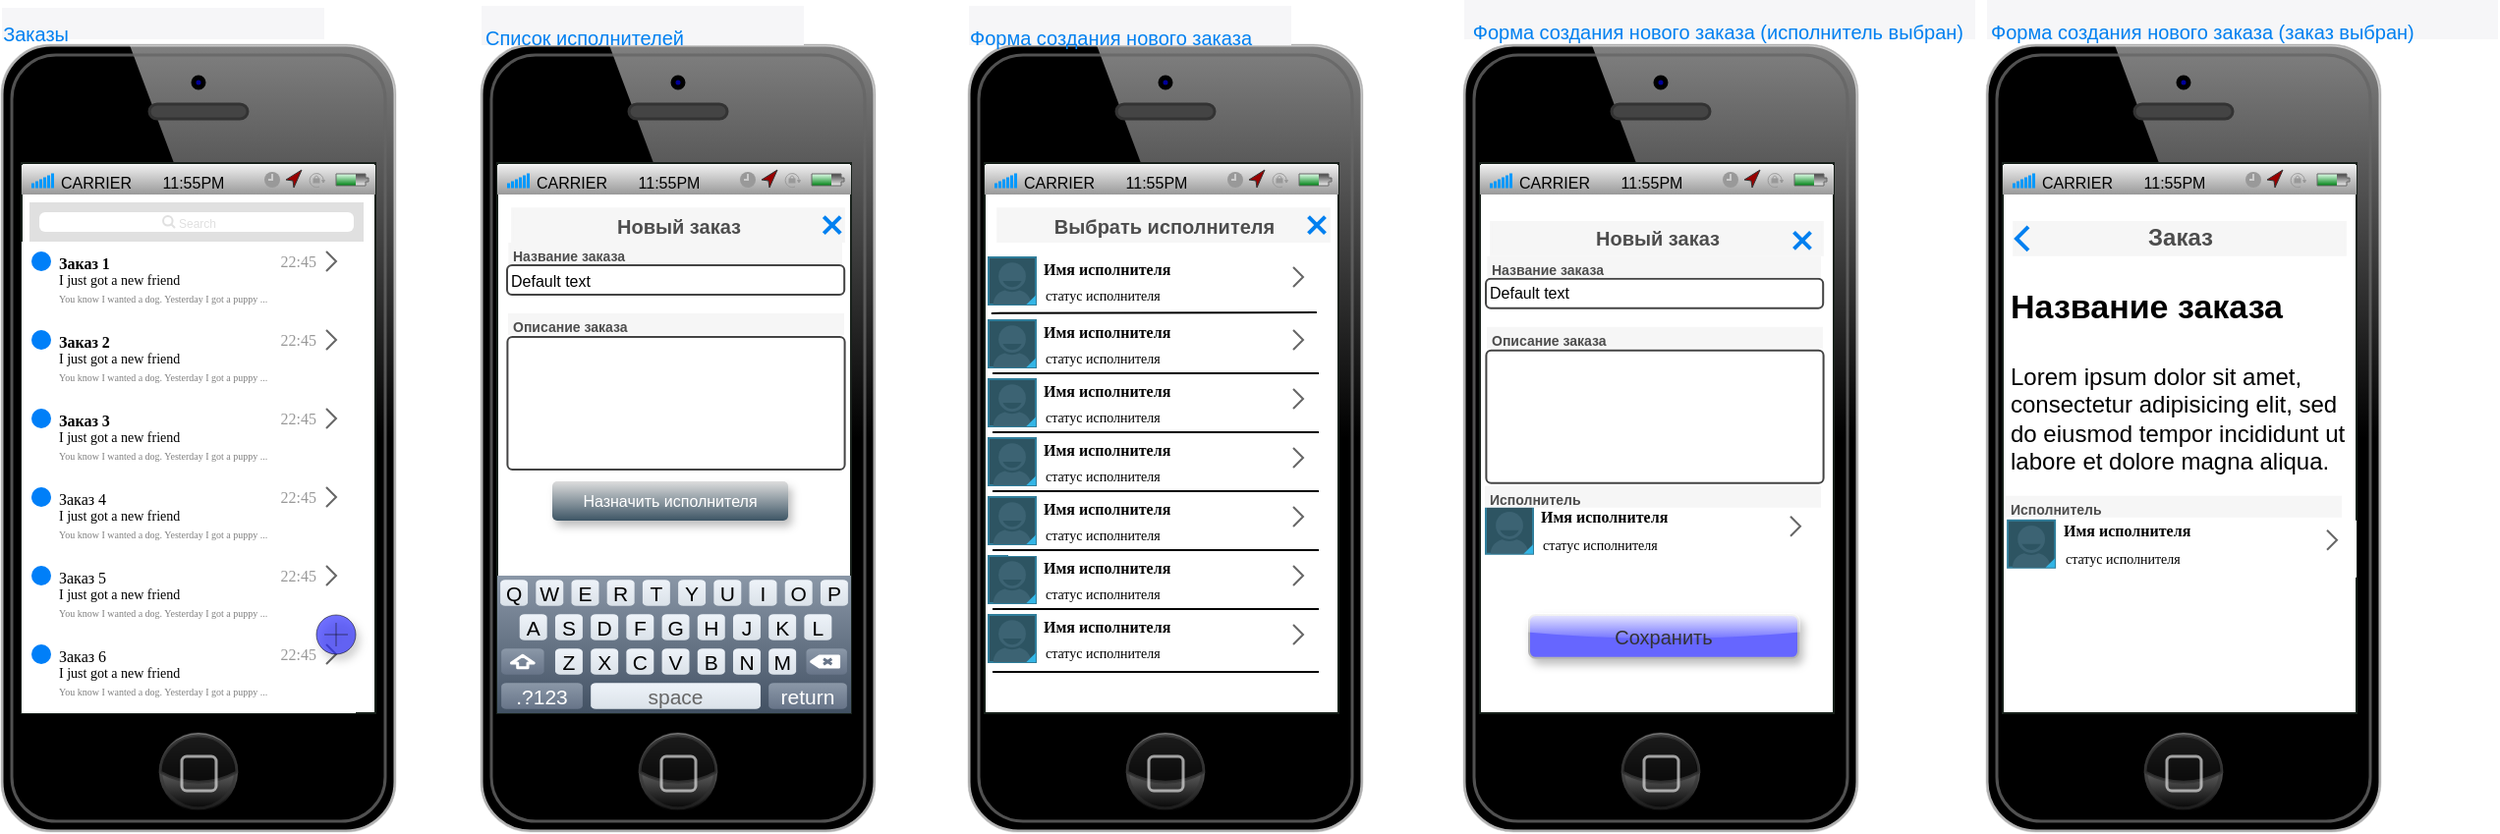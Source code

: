 <mxfile version="26.0.16">
  <diagram name="Страница — 1" id="P8rvPxL0oPwC9ZWwkqs0">
    <mxGraphModel dx="607" dy="429" grid="1" gridSize="10" guides="1" tooltips="1" connect="1" arrows="1" fold="1" page="1" pageScale="1" pageWidth="827" pageHeight="1169" math="0" shadow="0">
      <root>
        <mxCell id="0" />
        <mxCell id="1" parent="0" />
        <mxCell id="TdH_wbW4S61UhDxHVzPf-107" value="" style="group" vertex="1" connectable="0" parent="1">
          <mxGeometry x="294" y="70" width="200" height="420" as="geometry" />
        </mxCell>
        <mxCell id="TdH_wbW4S61UhDxHVzPf-49" value="" style="verticalLabelPosition=bottom;verticalAlign=top;html=1;shadow=0;dashed=0;strokeWidth=1;shape=mxgraph.ios.iPhone;bgStyle=bgGreen;fillColor=#aaaaaa;sketch=0;" vertex="1" parent="TdH_wbW4S61UhDxHVzPf-107">
          <mxGeometry y="20" width="200" height="400" as="geometry" />
        </mxCell>
        <mxCell id="TdH_wbW4S61UhDxHVzPf-50" value="" style="verticalLabelPosition=bottom;verticalAlign=top;html=1;shadow=0;dashed=0;strokeWidth=1;shape=mxgraph.ios.iBgFlat;strokeColor=#18211b;" vertex="1" parent="TdH_wbW4S61UhDxHVzPf-107">
          <mxGeometry x="8" y="80" width="180" height="280" as="geometry" />
        </mxCell>
        <mxCell id="TdH_wbW4S61UhDxHVzPf-82" value="" style="html=1;shadow=0;dashed=0;shape=mxgraph.ios.iAppBar;strokeWidth=1;sketch=0;" vertex="1" parent="TdH_wbW4S61UhDxHVzPf-107">
          <mxGeometry x="8" y="81" width="180" height="15" as="geometry" />
        </mxCell>
        <mxCell id="TdH_wbW4S61UhDxHVzPf-83" value="CARRIER" style="html=1;shadow=0;dashed=0;shape=mxgraph.ios.anchor;align=left;fontSize=8;spacingLeft=18;" vertex="1" parent="TdH_wbW4S61UhDxHVzPf-82">
          <mxGeometry y="2" width="51.429" height="13" as="geometry" />
        </mxCell>
        <mxCell id="TdH_wbW4S61UhDxHVzPf-84" value="11:55PM" style="html=1;shadow=0;dashed=0;shape=mxgraph.ios.rect;fontSize=8;strokeColor=none;fillColor=none;" vertex="1" parent="TdH_wbW4S61UhDxHVzPf-82">
          <mxGeometry x="61.714" y="2" width="51.429" height="13" as="geometry" />
        </mxCell>
        <mxCell id="TdH_wbW4S61UhDxHVzPf-88" value="" style="shape=rect;fillColor=#F6F6F8;strokeColor=none;" vertex="1" parent="TdH_wbW4S61UhDxHVzPf-107">
          <mxGeometry width="164" height="20" as="geometry" />
        </mxCell>
        <mxCell id="TdH_wbW4S61UhDxHVzPf-89" value="Список исполнителей" style="text;fontColor=#0080f0;fontSize=10;verticalAlign=middle;align=left;spacingTop=2;spacingRight=4;whiteSpace=wrap;html=1;" vertex="1" parent="TdH_wbW4S61UhDxHVzPf-88">
          <mxGeometry y="10" width="150" height="10" as="geometry" />
        </mxCell>
        <mxCell id="TdH_wbW4S61UhDxHVzPf-97" value="&lt;b&gt;Новый заказ&lt;/b&gt;" style="whiteSpace=wrap;html=1;shadow=0;dashed=0;fontSize=10;align=center;fillColor=#f6f6f6;strokeColor=#f6f6f6;fontColor=#4D4D4D;" vertex="1" parent="TdH_wbW4S61UhDxHVzPf-107">
          <mxGeometry x="15.6" y="103.12" width="168.8" height="16.88" as="geometry" />
        </mxCell>
        <mxCell id="TdH_wbW4S61UhDxHVzPf-101" value="Назначить исполнителя" style="strokeWidth=1;html=1;shadow=1;dashed=0;shape=mxgraph.ios.iButton;strokeColor=#444444;fontColor=#ffffff;buttonText=;fontSize=8;fillColor=#dddddd;fillColor2=#3D5565;whiteSpace=wrap;align=center;sketch=0;" vertex="1" parent="TdH_wbW4S61UhDxHVzPf-107">
          <mxGeometry x="36" y="242" width="120" height="20" as="geometry" />
        </mxCell>
        <mxCell id="TdH_wbW4S61UhDxHVzPf-102" value="" style="verticalLabelPosition=bottom;verticalAlign=top;html=1;shadow=0;dashed=0;strokeWidth=1;shape=mxgraph.ios.iKeybLett;sketch=0;" vertex="1" parent="TdH_wbW4S61UhDxHVzPf-107">
          <mxGeometry x="8" y="290" width="180" height="70" as="geometry" />
        </mxCell>
        <mxCell id="TdH_wbW4S61UhDxHVzPf-106" value="" style="group;rotation=0;" vertex="1" connectable="0" parent="TdH_wbW4S61UhDxHVzPf-107">
          <mxGeometry x="13" y="121" width="172.8" height="120" as="geometry" />
        </mxCell>
        <mxCell id="TdH_wbW4S61UhDxHVzPf-90" value="Default text" style="strokeWidth=1;html=1;shadow=0;dashed=0;shape=mxgraph.ios.iTextInput;strokeColor=#444444;buttonText=;fontSize=8;whiteSpace=wrap;align=left;" vertex="1" parent="TdH_wbW4S61UhDxHVzPf-106">
          <mxGeometry y="11" width="171.6" height="15" as="geometry" />
        </mxCell>
        <mxCell id="TdH_wbW4S61UhDxHVzPf-98" value="&lt;font style=&quot;font-size: 7px;&quot;&gt;&lt;b&gt;Название заказа&lt;/b&gt;&lt;/font&gt;" style="whiteSpace=wrap;html=1;shadow=0;dashed=0;fontSize=10;align=left;fillColor=#f6f6f6;strokeColor=#f6f6f6;fontColor=#4D4D4D;" vertex="1" parent="TdH_wbW4S61UhDxHVzPf-106">
          <mxGeometry x="1.2" width="168.8" height="10" as="geometry" />
        </mxCell>
        <mxCell id="TdH_wbW4S61UhDxHVzPf-100" value="&lt;font style=&quot;font-size: 7px;&quot;&gt;&lt;b&gt;Описание заказа&lt;/b&gt;&lt;/font&gt;" style="whiteSpace=wrap;html=1;shadow=0;dashed=0;fontSize=10;align=left;fillColor=#f6f6f6;strokeColor=#f6f6f6;fontColor=#4D4D4D;" vertex="1" parent="TdH_wbW4S61UhDxHVzPf-106">
          <mxGeometry x="1" y="36" width="170" height="10" as="geometry" />
        </mxCell>
        <mxCell id="TdH_wbW4S61UhDxHVzPf-218" value="" style="strokeWidth=1;html=1;shadow=0;dashed=0;shape=mxgraph.ios.iTextInput;strokeColor=#444444;buttonText=;fontSize=8;whiteSpace=wrap;align=left;" vertex="1" parent="TdH_wbW4S61UhDxHVzPf-106">
          <mxGeometry x="0.2" y="47.5" width="171.6" height="67.5" as="geometry" />
        </mxCell>
        <mxCell id="TdH_wbW4S61UhDxHVzPf-278" value="" style="html=1;verticalLabelPosition=bottom;labelBackgroundColor=#ffffff;verticalAlign=top;shadow=0;dashed=0;strokeWidth=2;shape=mxgraph.ios7.misc.flagged;strokeColor=#0080f0;rotation=45;" vertex="1" parent="TdH_wbW4S61UhDxHVzPf-107">
          <mxGeometry x="172.4" y="105.56" width="12" height="12" as="geometry" />
        </mxCell>
        <mxCell id="TdH_wbW4S61UhDxHVzPf-108" value="" style="group" vertex="1" connectable="0" parent="1">
          <mxGeometry x="50" y="71" width="200" height="419" as="geometry" />
        </mxCell>
        <mxCell id="TdH_wbW4S61UhDxHVzPf-1" value="" style="verticalLabelPosition=bottom;verticalAlign=top;html=1;shadow=0;dashed=0;strokeWidth=1;shape=mxgraph.ios.iPhone;bgStyle=bgGreen;fillColor=#aaaaaa;sketch=0;" vertex="1" parent="TdH_wbW4S61UhDxHVzPf-108">
          <mxGeometry y="19" width="200" height="400" as="geometry" />
        </mxCell>
        <mxCell id="TdH_wbW4S61UhDxHVzPf-2" value="" style="verticalLabelPosition=bottom;verticalAlign=top;html=1;shadow=0;dashed=0;strokeWidth=1;shape=mxgraph.ios.iBgFlat;strokeColor=#18211b;" vertex="1" parent="TdH_wbW4S61UhDxHVzPf-108">
          <mxGeometry x="10" y="79" width="180" height="280" as="geometry" />
        </mxCell>
        <mxCell id="TdH_wbW4S61UhDxHVzPf-8" value="" style="shape=rect;strokeColor=none;fillColor=default;gradientColor=none;shadow=0;sketch=0;hachureGap=4;pointerEvents=0;fontFamily=Architects Daughter;fontSource=https%3A%2F%2Ffonts.googleapis.com%2Fcss%3Ffamily%3DArchitects%2BDaughter;fontSize=20;" vertex="1" parent="TdH_wbW4S61UhDxHVzPf-108">
          <mxGeometry x="10" y="199" width="170" height="40" as="geometry" />
        </mxCell>
        <mxCell id="TdH_wbW4S61UhDxHVzPf-9" value="&lt;b&gt;Заказ 3&lt;/b&gt;" style="shape=ellipse;strokeColor=none;fillColor=#007FF8;fontSize=8;fontColor=#000000;align=left;spacingTop=1;spacingLeft=2;labelPosition=right;verticalLabelPosition=middle;verticalAlign=middle;sketch=0;hachureGap=4;pointerEvents=0;fontFamily=Verdana;html=1;" vertex="1" parent="TdH_wbW4S61UhDxHVzPf-8">
          <mxGeometry width="10" height="10" relative="1" as="geometry">
            <mxPoint x="5" y="5" as="offset" />
          </mxGeometry>
        </mxCell>
        <mxCell id="TdH_wbW4S61UhDxHVzPf-10" value="22:45" style="shape=mxgraph.ios7.misc.right;strokeColor=#666666;labelPosition=left;verticalLabelPosition=middle;align=right;verticalAlign=middle;fontSize=8;spacingRight=4;fontColor=#999999;sketch=0;hachureGap=4;pointerEvents=0;fontFamily=Verdana;html=1;" vertex="1" parent="TdH_wbW4S61UhDxHVzPf-8">
          <mxGeometry x="1" width="5" height="10" relative="1" as="geometry">
            <mxPoint x="-15" y="5" as="offset" />
          </mxGeometry>
        </mxCell>
        <mxCell id="TdH_wbW4S61UhDxHVzPf-11" value="I just got a new friend" style="shape=text;strokeColor=none;align=left;verticalAlign=middle;fontSize=7;spacingLeft=17;fontColor=#000000;spacingTop=0;sketch=0;hachureGap=4;pointerEvents=0;fontFamily=Verdana;whiteSpace=wrap;html=1;fillColor=none;" vertex="1" parent="TdH_wbW4S61UhDxHVzPf-8">
          <mxGeometry width="164" height="10" relative="1" as="geometry">
            <mxPoint y="15" as="offset" />
          </mxGeometry>
        </mxCell>
        <mxCell id="TdH_wbW4S61UhDxHVzPf-12" value="You know I wanted a dog. Yesterday I got a puppy ..." style="shape=text;strokeColor=none;align=left;verticalAlign=middle;fontSize=5;spacingLeft=17;fontColor=#808080;spacingTop=0;sketch=0;hachureGap=4;pointerEvents=0;fontFamily=Verdana;html=1;whiteSpace=wrap;spacingBottom=2;fillColor=none;" vertex="1" parent="TdH_wbW4S61UhDxHVzPf-8">
          <mxGeometry width="164" height="10" relative="1" as="geometry">
            <mxPoint y="25" as="offset" />
          </mxGeometry>
        </mxCell>
        <mxCell id="TdH_wbW4S61UhDxHVzPf-13" value="" style="shape=rect;strokeColor=none;fillColor=default;gradientColor=none;shadow=0;sketch=0;hachureGap=4;pointerEvents=0;fontFamily=Architects Daughter;fontSource=https%3A%2F%2Ffonts.googleapis.com%2Fcss%3Ffamily%3DArchitects%2BDaughter;fontSize=20;" vertex="1" parent="TdH_wbW4S61UhDxHVzPf-108">
          <mxGeometry x="10" y="239" width="170" height="40" as="geometry" />
        </mxCell>
        <mxCell id="TdH_wbW4S61UhDxHVzPf-14" value="Заказ 4" style="shape=ellipse;strokeColor=none;fillColor=#007FF8;fontSize=8;fontColor=#000000;align=left;spacingTop=1;spacingLeft=2;labelPosition=right;verticalLabelPosition=middle;verticalAlign=middle;sketch=0;hachureGap=4;pointerEvents=0;fontFamily=Verdana;html=1;" vertex="1" parent="TdH_wbW4S61UhDxHVzPf-13">
          <mxGeometry width="10" height="10" relative="1" as="geometry">
            <mxPoint x="5" y="5" as="offset" />
          </mxGeometry>
        </mxCell>
        <mxCell id="TdH_wbW4S61UhDxHVzPf-15" value="22:45" style="shape=mxgraph.ios7.misc.right;strokeColor=#666666;labelPosition=left;verticalLabelPosition=middle;align=right;verticalAlign=middle;fontSize=8;spacingRight=4;fontColor=#999999;sketch=0;hachureGap=4;pointerEvents=0;fontFamily=Verdana;html=1;" vertex="1" parent="TdH_wbW4S61UhDxHVzPf-13">
          <mxGeometry x="1" width="5" height="10" relative="1" as="geometry">
            <mxPoint x="-15" y="5" as="offset" />
          </mxGeometry>
        </mxCell>
        <mxCell id="TdH_wbW4S61UhDxHVzPf-16" value="I just got a new friend" style="shape=text;strokeColor=none;align=left;verticalAlign=middle;fontSize=7;spacingLeft=17;fontColor=#000000;spacingTop=0;sketch=0;hachureGap=4;pointerEvents=0;fontFamily=Verdana;whiteSpace=wrap;html=1;fillColor=none;" vertex="1" parent="TdH_wbW4S61UhDxHVzPf-13">
          <mxGeometry width="164" height="10" relative="1" as="geometry">
            <mxPoint y="15" as="offset" />
          </mxGeometry>
        </mxCell>
        <mxCell id="TdH_wbW4S61UhDxHVzPf-17" value="You know I wanted a dog. Yesterday I got a puppy ..." style="shape=text;strokeColor=none;align=left;verticalAlign=middle;fontSize=5;spacingLeft=17;fontColor=#808080;spacingTop=0;sketch=0;hachureGap=4;pointerEvents=0;fontFamily=Verdana;html=1;whiteSpace=wrap;spacingBottom=2;fillColor=none;" vertex="1" parent="TdH_wbW4S61UhDxHVzPf-13">
          <mxGeometry width="164" height="10" relative="1" as="geometry">
            <mxPoint y="25" as="offset" />
          </mxGeometry>
        </mxCell>
        <mxCell id="TdH_wbW4S61UhDxHVzPf-18" value="" style="shape=rect;strokeColor=none;fillColor=default;gradientColor=none;shadow=0;sketch=0;hachureGap=4;pointerEvents=0;fontFamily=Architects Daughter;fontSource=https%3A%2F%2Ffonts.googleapis.com%2Fcss%3Ffamily%3DArchitects%2BDaughter;fontSize=20;" vertex="1" parent="TdH_wbW4S61UhDxHVzPf-108">
          <mxGeometry x="10" y="279" width="170" height="40" as="geometry" />
        </mxCell>
        <mxCell id="TdH_wbW4S61UhDxHVzPf-19" value="Заказ 5" style="shape=ellipse;strokeColor=none;fillColor=#007FF8;fontSize=8;fontColor=#000000;align=left;spacingTop=1;spacingLeft=2;labelPosition=right;verticalLabelPosition=middle;verticalAlign=middle;sketch=0;hachureGap=4;pointerEvents=0;fontFamily=Verdana;html=1;" vertex="1" parent="TdH_wbW4S61UhDxHVzPf-18">
          <mxGeometry width="10" height="10" relative="1" as="geometry">
            <mxPoint x="5" y="5" as="offset" />
          </mxGeometry>
        </mxCell>
        <mxCell id="TdH_wbW4S61UhDxHVzPf-20" value="22:45" style="shape=mxgraph.ios7.misc.right;strokeColor=#666666;labelPosition=left;verticalLabelPosition=middle;align=right;verticalAlign=middle;fontSize=8;spacingRight=4;fontColor=#999999;sketch=0;hachureGap=4;pointerEvents=0;fontFamily=Verdana;html=1;" vertex="1" parent="TdH_wbW4S61UhDxHVzPf-18">
          <mxGeometry x="1" width="5" height="10" relative="1" as="geometry">
            <mxPoint x="-15" y="5" as="offset" />
          </mxGeometry>
        </mxCell>
        <mxCell id="TdH_wbW4S61UhDxHVzPf-21" value="I just got a new friend" style="shape=text;strokeColor=none;align=left;verticalAlign=middle;fontSize=7;spacingLeft=17;fontColor=#000000;spacingTop=0;sketch=0;hachureGap=4;pointerEvents=0;fontFamily=Verdana;whiteSpace=wrap;html=1;fillColor=none;" vertex="1" parent="TdH_wbW4S61UhDxHVzPf-18">
          <mxGeometry width="164" height="10" relative="1" as="geometry">
            <mxPoint y="15" as="offset" />
          </mxGeometry>
        </mxCell>
        <mxCell id="TdH_wbW4S61UhDxHVzPf-22" value="You know I wanted a dog. Yesterday I got a puppy ..." style="shape=text;strokeColor=none;align=left;verticalAlign=middle;fontSize=5;spacingLeft=17;fontColor=#808080;spacingTop=0;sketch=0;hachureGap=4;pointerEvents=0;fontFamily=Verdana;html=1;whiteSpace=wrap;spacingBottom=2;fillColor=none;" vertex="1" parent="TdH_wbW4S61UhDxHVzPf-18">
          <mxGeometry width="164" height="10" relative="1" as="geometry">
            <mxPoint y="25" as="offset" />
          </mxGeometry>
        </mxCell>
        <mxCell id="TdH_wbW4S61UhDxHVzPf-23" value="" style="shape=rect;strokeColor=none;fillColor=default;gradientColor=none;shadow=0;sketch=0;hachureGap=4;pointerEvents=0;fontFamily=Architects Daughter;fontSource=https%3A%2F%2Ffonts.googleapis.com%2Fcss%3Ffamily%3DArchitects%2BDaughter;fontSize=20;" vertex="1" parent="TdH_wbW4S61UhDxHVzPf-108">
          <mxGeometry x="10" y="319" width="170" height="40" as="geometry" />
        </mxCell>
        <mxCell id="TdH_wbW4S61UhDxHVzPf-24" value="Заказ 6" style="shape=ellipse;strokeColor=none;fillColor=#007FF8;fontSize=8;fontColor=#000000;align=left;spacingTop=1;spacingLeft=2;labelPosition=right;verticalLabelPosition=middle;verticalAlign=middle;sketch=0;hachureGap=4;pointerEvents=0;fontFamily=Verdana;html=1;" vertex="1" parent="TdH_wbW4S61UhDxHVzPf-23">
          <mxGeometry width="10" height="10" relative="1" as="geometry">
            <mxPoint x="5" y="5" as="offset" />
          </mxGeometry>
        </mxCell>
        <mxCell id="TdH_wbW4S61UhDxHVzPf-25" value="22:45" style="shape=mxgraph.ios7.misc.right;strokeColor=#666666;labelPosition=left;verticalLabelPosition=middle;align=right;verticalAlign=middle;fontSize=8;spacingRight=4;fontColor=#999999;sketch=0;hachureGap=4;pointerEvents=0;fontFamily=Verdana;html=1;" vertex="1" parent="TdH_wbW4S61UhDxHVzPf-23">
          <mxGeometry x="1" width="5" height="10" relative="1" as="geometry">
            <mxPoint x="-15" y="5" as="offset" />
          </mxGeometry>
        </mxCell>
        <mxCell id="TdH_wbW4S61UhDxHVzPf-26" value="I just got a new friend" style="shape=text;strokeColor=none;align=left;verticalAlign=middle;fontSize=7;spacingLeft=17;fontColor=#000000;spacingTop=0;sketch=0;hachureGap=4;pointerEvents=0;fontFamily=Verdana;whiteSpace=wrap;html=1;fillColor=none;" vertex="1" parent="TdH_wbW4S61UhDxHVzPf-23">
          <mxGeometry width="164" height="10" relative="1" as="geometry">
            <mxPoint y="15" as="offset" />
          </mxGeometry>
        </mxCell>
        <mxCell id="TdH_wbW4S61UhDxHVzPf-27" value="You know I wanted a dog. Yesterday I got a puppy ..." style="shape=text;strokeColor=none;align=left;verticalAlign=middle;fontSize=5;spacingLeft=17;fontColor=#808080;spacingTop=0;sketch=0;hachureGap=4;pointerEvents=0;fontFamily=Verdana;html=1;whiteSpace=wrap;spacingBottom=2;fillColor=none;" vertex="1" parent="TdH_wbW4S61UhDxHVzPf-23">
          <mxGeometry width="164" height="10" relative="1" as="geometry">
            <mxPoint y="25" as="offset" />
          </mxGeometry>
        </mxCell>
        <mxCell id="TdH_wbW4S61UhDxHVzPf-28" value="" style="shape=rect;strokeColor=none;fillColor=default;gradientColor=none;shadow=0;sketch=0;hachureGap=4;pointerEvents=0;fontFamily=Architects Daughter;fontSource=https%3A%2F%2Ffonts.googleapis.com%2Fcss%3Ffamily%3DArchitects%2BDaughter;fontSize=20;" vertex="1" parent="TdH_wbW4S61UhDxHVzPf-108">
          <mxGeometry x="10" y="159" width="170" height="40" as="geometry" />
        </mxCell>
        <mxCell id="TdH_wbW4S61UhDxHVzPf-29" value="&lt;b&gt;Заказ 2&lt;/b&gt;" style="shape=ellipse;strokeColor=none;fillColor=#007FF8;fontSize=8;fontColor=#000000;align=left;spacingTop=1;spacingLeft=2;labelPosition=right;verticalLabelPosition=middle;verticalAlign=middle;sketch=0;hachureGap=4;pointerEvents=0;fontFamily=Verdana;html=1;" vertex="1" parent="TdH_wbW4S61UhDxHVzPf-28">
          <mxGeometry width="10" height="10" relative="1" as="geometry">
            <mxPoint x="5" y="5" as="offset" />
          </mxGeometry>
        </mxCell>
        <mxCell id="TdH_wbW4S61UhDxHVzPf-30" value="22:45" style="shape=mxgraph.ios7.misc.right;strokeColor=#666666;labelPosition=left;verticalLabelPosition=middle;align=right;verticalAlign=middle;fontSize=8;spacingRight=4;fontColor=#999999;sketch=0;hachureGap=4;pointerEvents=0;fontFamily=Verdana;html=1;" vertex="1" parent="TdH_wbW4S61UhDxHVzPf-28">
          <mxGeometry x="1" width="5" height="10" relative="1" as="geometry">
            <mxPoint x="-15" y="5" as="offset" />
          </mxGeometry>
        </mxCell>
        <mxCell id="TdH_wbW4S61UhDxHVzPf-31" value="I just got a new friend" style="shape=text;strokeColor=none;align=left;verticalAlign=middle;fontSize=7;spacingLeft=17;fontColor=#000000;spacingTop=0;sketch=0;hachureGap=4;pointerEvents=0;fontFamily=Verdana;whiteSpace=wrap;html=1;fillColor=none;" vertex="1" parent="TdH_wbW4S61UhDxHVzPf-28">
          <mxGeometry width="164" height="10" relative="1" as="geometry">
            <mxPoint y="15" as="offset" />
          </mxGeometry>
        </mxCell>
        <mxCell id="TdH_wbW4S61UhDxHVzPf-32" value="You know I wanted a dog. Yesterday I got a puppy ..." style="shape=text;strokeColor=none;align=left;verticalAlign=middle;fontSize=5;spacingLeft=17;fontColor=#808080;spacingTop=0;sketch=0;hachureGap=4;pointerEvents=0;fontFamily=Verdana;html=1;whiteSpace=wrap;spacingBottom=2;fillColor=none;" vertex="1" parent="TdH_wbW4S61UhDxHVzPf-28">
          <mxGeometry width="164" height="10" relative="1" as="geometry">
            <mxPoint y="25" as="offset" />
          </mxGeometry>
        </mxCell>
        <mxCell id="TdH_wbW4S61UhDxHVzPf-33" value="" style="shape=rect;strokeColor=none;fillColor=default;gradientColor=none;shadow=0;sketch=0;hachureGap=4;pointerEvents=0;fontFamily=Architects Daughter;fontSource=https%3A%2F%2Ffonts.googleapis.com%2Fcss%3Ffamily%3DArchitects%2BDaughter;fontSize=20;" vertex="1" parent="TdH_wbW4S61UhDxHVzPf-108">
          <mxGeometry x="10" y="119" width="170" height="40" as="geometry" />
        </mxCell>
        <mxCell id="TdH_wbW4S61UhDxHVzPf-34" value="&lt;b&gt;Заказ 1&lt;/b&gt;" style="shape=ellipse;strokeColor=none;fillColor=#007FF8;fontSize=8;fontColor=#000000;align=left;spacingTop=1;spacingLeft=2;labelPosition=right;verticalLabelPosition=middle;verticalAlign=middle;sketch=0;hachureGap=4;pointerEvents=0;fontFamily=Verdana;html=1;" vertex="1" parent="TdH_wbW4S61UhDxHVzPf-33">
          <mxGeometry width="10" height="10" relative="1" as="geometry">
            <mxPoint x="5" y="5" as="offset" />
          </mxGeometry>
        </mxCell>
        <mxCell id="TdH_wbW4S61UhDxHVzPf-35" value="22:45" style="shape=mxgraph.ios7.misc.right;strokeColor=#666666;labelPosition=left;verticalLabelPosition=middle;align=right;verticalAlign=middle;fontSize=8;spacingRight=4;fontColor=#999999;sketch=0;hachureGap=4;pointerEvents=0;fontFamily=Verdana;html=1;" vertex="1" parent="TdH_wbW4S61UhDxHVzPf-33">
          <mxGeometry x="1" width="5" height="10" relative="1" as="geometry">
            <mxPoint x="-15" y="5" as="offset" />
          </mxGeometry>
        </mxCell>
        <mxCell id="TdH_wbW4S61UhDxHVzPf-36" value="I just got a new friend" style="shape=text;strokeColor=none;align=left;verticalAlign=middle;fontSize=7;spacingLeft=17;fontColor=#000000;spacingTop=0;sketch=0;hachureGap=4;pointerEvents=0;fontFamily=Verdana;whiteSpace=wrap;html=1;fillColor=none;" vertex="1" parent="TdH_wbW4S61UhDxHVzPf-33">
          <mxGeometry width="164" height="10" relative="1" as="geometry">
            <mxPoint y="15" as="offset" />
          </mxGeometry>
        </mxCell>
        <mxCell id="TdH_wbW4S61UhDxHVzPf-37" value="You know I wanted a dog. Yesterday I got a puppy ..." style="shape=text;strokeColor=none;align=left;verticalAlign=middle;fontSize=5;spacingLeft=17;fontColor=#808080;spacingTop=0;sketch=0;hachureGap=4;pointerEvents=0;fontFamily=Verdana;html=1;whiteSpace=wrap;spacingBottom=2;fillColor=none;" vertex="1" parent="TdH_wbW4S61UhDxHVzPf-33">
          <mxGeometry width="164" height="10" relative="1" as="geometry">
            <mxPoint y="25" as="offset" />
          </mxGeometry>
        </mxCell>
        <mxCell id="TdH_wbW4S61UhDxHVzPf-39" value="" style="html=1;verticalLabelPosition=bottom;labelBackgroundColor=#ffffff;verticalAlign=top;shadow=1;dashed=0;strokeWidth=2;shape=mxgraph.ios7.misc.increase;strokeColor=#0D0D0D;fillColor=#3333FF;opacity=70;perimeterSpacing=1;" vertex="1" parent="TdH_wbW4S61UhDxHVzPf-108">
          <mxGeometry x="160" y="309" width="20" height="20" as="geometry" />
        </mxCell>
        <mxCell id="TdH_wbW4S61UhDxHVzPf-40" value="" style="html=1;shadow=0;dashed=0;shape=mxgraph.ios.iAppBar;strokeWidth=1;sketch=0;" vertex="1" parent="TdH_wbW4S61UhDxHVzPf-108">
          <mxGeometry x="10" y="80" width="180" height="15" as="geometry" />
        </mxCell>
        <mxCell id="TdH_wbW4S61UhDxHVzPf-41" value="CARRIER" style="html=1;shadow=0;dashed=0;shape=mxgraph.ios.anchor;align=left;fontSize=8;spacingLeft=18;" vertex="1" parent="TdH_wbW4S61UhDxHVzPf-40">
          <mxGeometry y="2" width="51.429" height="13" as="geometry" />
        </mxCell>
        <mxCell id="TdH_wbW4S61UhDxHVzPf-42" value="11:55PM" style="html=1;shadow=0;dashed=0;shape=mxgraph.ios.rect;fontSize=8;strokeColor=none;fillColor=none;" vertex="1" parent="TdH_wbW4S61UhDxHVzPf-40">
          <mxGeometry x="61.714" y="2" width="51.429" height="13" as="geometry" />
        </mxCell>
        <mxCell id="TdH_wbW4S61UhDxHVzPf-43" value="" style="shape=rect;fillColor=#e0e0e0;strokeColor=none;" vertex="1" parent="TdH_wbW4S61UhDxHVzPf-108">
          <mxGeometry x="14" y="99" width="170" height="20" as="geometry" />
        </mxCell>
        <mxCell id="TdH_wbW4S61UhDxHVzPf-44" value="" style="html=1;strokeWidth=1;shadow=0;dashed=0;shape=mxgraph.ios7ui.marginRect;rx=3;ry=3;rectMargin=5;strokeColor=none;align=center;" vertex="1" parent="TdH_wbW4S61UhDxHVzPf-43">
          <mxGeometry width="170.0" height="20" as="geometry" />
        </mxCell>
        <mxCell id="TdH_wbW4S61UhDxHVzPf-45" value="Search" style="shape=mxgraph.ios7.icons.looking_glass;strokeColor=#e0e0e0;fillColor=none;fontColor=#e0e0e0;labelPosition=right;verticalLabelPosition=middle;align=left;verticalAlign=middle;fontSize=6;fontStyle=0;spacingTop=2;sketch=0;html=1;" vertex="1" parent="TdH_wbW4S61UhDxHVzPf-43">
          <mxGeometry x="0.5" y="0.5" width="6" height="6" relative="1" as="geometry">
            <mxPoint x="-17" y="-3" as="offset" />
          </mxGeometry>
        </mxCell>
        <mxCell id="TdH_wbW4S61UhDxHVzPf-46" value="" style="shape=rect;fillColor=#F6F6F8;strokeColor=none;" vertex="1" parent="TdH_wbW4S61UhDxHVzPf-108">
          <mxGeometry width="164" height="16" as="geometry" />
        </mxCell>
        <mxCell id="TdH_wbW4S61UhDxHVzPf-48" value="Заказы" style="text;fontColor=#0080f0;fontSize=10;verticalAlign=middle;align=right;spacingTop=2;spacingRight=4;whiteSpace=wrap;html=1;" vertex="1" parent="TdH_wbW4S61UhDxHVzPf-46">
          <mxGeometry y="8" width="40" height="8" as="geometry" />
        </mxCell>
        <mxCell id="TdH_wbW4S61UhDxHVzPf-109" value="" style="group" vertex="1" connectable="0" parent="1">
          <mxGeometry x="542" y="70" width="200" height="420" as="geometry" />
        </mxCell>
        <mxCell id="TdH_wbW4S61UhDxHVzPf-110" value="" style="verticalLabelPosition=bottom;verticalAlign=top;html=1;shadow=0;dashed=0;strokeWidth=1;shape=mxgraph.ios.iPhone;bgStyle=bgGreen;fillColor=#aaaaaa;sketch=0;" vertex="1" parent="TdH_wbW4S61UhDxHVzPf-109">
          <mxGeometry y="20" width="200" height="400" as="geometry" />
        </mxCell>
        <mxCell id="TdH_wbW4S61UhDxHVzPf-111" value="" style="verticalLabelPosition=bottom;verticalAlign=top;html=1;shadow=0;dashed=0;strokeWidth=1;shape=mxgraph.ios.iBgFlat;strokeColor=#18211b;" vertex="1" parent="TdH_wbW4S61UhDxHVzPf-109">
          <mxGeometry x="8" y="80" width="180" height="280" as="geometry" />
        </mxCell>
        <mxCell id="TdH_wbW4S61UhDxHVzPf-112" value="" style="html=1;shadow=0;dashed=0;shape=mxgraph.ios.iAppBar;strokeWidth=1;sketch=0;" vertex="1" parent="TdH_wbW4S61UhDxHVzPf-109">
          <mxGeometry x="8" y="81" width="180" height="15" as="geometry" />
        </mxCell>
        <mxCell id="TdH_wbW4S61UhDxHVzPf-113" value="CARRIER" style="html=1;shadow=0;dashed=0;shape=mxgraph.ios.anchor;align=left;fontSize=8;spacingLeft=18;" vertex="1" parent="TdH_wbW4S61UhDxHVzPf-112">
          <mxGeometry y="2" width="51.429" height="13" as="geometry" />
        </mxCell>
        <mxCell id="TdH_wbW4S61UhDxHVzPf-114" value="11:55PM" style="html=1;shadow=0;dashed=0;shape=mxgraph.ios.rect;fontSize=8;strokeColor=none;fillColor=none;" vertex="1" parent="TdH_wbW4S61UhDxHVzPf-112">
          <mxGeometry x="61.714" y="2" width="51.429" height="13" as="geometry" />
        </mxCell>
        <mxCell id="TdH_wbW4S61UhDxHVzPf-115" value="" style="shape=rect;fillColor=#F6F6F8;strokeColor=none;" vertex="1" parent="TdH_wbW4S61UhDxHVzPf-109">
          <mxGeometry width="164" height="20" as="geometry" />
        </mxCell>
        <mxCell id="TdH_wbW4S61UhDxHVzPf-116" value="Форма создания нового заказа" style="text;fontColor=#0080f0;fontSize=10;verticalAlign=middle;align=right;spacingTop=2;spacingRight=4;whiteSpace=wrap;html=1;" vertex="1" parent="TdH_wbW4S61UhDxHVzPf-115">
          <mxGeometry y="10" width="150" height="10" as="geometry" />
        </mxCell>
        <mxCell id="TdH_wbW4S61UhDxHVzPf-117" value="&lt;b&gt;Выбрать исполнителя&lt;/b&gt;" style="whiteSpace=wrap;html=1;shadow=0;dashed=0;fontSize=10;align=center;fillColor=#f6f6f6;strokeColor=#f6f6f6;fontColor=#4D4D4D;" vertex="1" parent="TdH_wbW4S61UhDxHVzPf-109">
          <mxGeometry x="14.6" y="103.12" width="168.8" height="16.88" as="geometry" />
        </mxCell>
        <mxCell id="TdH_wbW4S61UhDxHVzPf-251" value="" style="group" vertex="1" connectable="0" parent="TdH_wbW4S61UhDxHVzPf-109">
          <mxGeometry x="20" y="128" width="160" height="192" as="geometry" />
        </mxCell>
        <mxCell id="TdH_wbW4S61UhDxHVzPf-149" value="" style="shape=rect;strokeColor=none;fillColor=default;gradientColor=none;shadow=0;sketch=0;hachureGap=4;pointerEvents=0;fontFamily=Architects Daughter;fontSource=https%3A%2F%2Ffonts.googleapis.com%2Fcss%3Ffamily%3DArchitects%2BDaughter;fontSize=20;" vertex="1" parent="TdH_wbW4S61UhDxHVzPf-251">
          <mxGeometry width="160" height="40" as="geometry" />
        </mxCell>
        <mxCell id="TdH_wbW4S61UhDxHVzPf-150" value="&lt;b&gt;Имя исполнителя&lt;/b&gt;" style="shape=ellipse;strokeColor=none;fillColor=#007FF8;fontSize=8;fontColor=#000000;align=left;spacingTop=1;spacingLeft=2;labelPosition=right;verticalLabelPosition=middle;verticalAlign=middle;sketch=0;hachureGap=4;pointerEvents=0;fontFamily=Verdana;html=1;" vertex="1" parent="TdH_wbW4S61UhDxHVzPf-149">
          <mxGeometry width="10" height="10" relative="1" as="geometry">
            <mxPoint x="4" as="offset" />
          </mxGeometry>
        </mxCell>
        <mxCell id="TdH_wbW4S61UhDxHVzPf-151" value="" style="shape=mxgraph.ios7.misc.right;strokeColor=#666666;labelPosition=left;verticalLabelPosition=middle;align=right;verticalAlign=middle;fontSize=8;spacingRight=4;fontColor=#999999;sketch=0;hachureGap=4;pointerEvents=0;fontFamily=Verdana;html=1;" vertex="1" parent="TdH_wbW4S61UhDxHVzPf-149">
          <mxGeometry x="1" width="5" height="10" relative="1" as="geometry">
            <mxPoint x="-15" y="5" as="offset" />
          </mxGeometry>
        </mxCell>
        <mxCell id="TdH_wbW4S61UhDxHVzPf-152" value="статус исполнителя" style="shape=text;strokeColor=none;align=left;verticalAlign=middle;fontSize=7;spacingLeft=17;fontColor=#000000;spacingTop=0;sketch=0;hachureGap=4;pointerEvents=0;fontFamily=Verdana;whiteSpace=wrap;html=1;fillColor=none;" vertex="1" parent="TdH_wbW4S61UhDxHVzPf-149">
          <mxGeometry width="164" height="10" relative="1" as="geometry">
            <mxPoint y="15" as="offset" />
          </mxGeometry>
        </mxCell>
        <mxCell id="TdH_wbW4S61UhDxHVzPf-175" value="" style="verticalLabelPosition=bottom;verticalAlign=top;html=1;shadow=0;dashed=0;strokeWidth=1;shape=mxgraph.android.contact_badge_focused;sketch=0;aspect=fixed;" vertex="1" parent="TdH_wbW4S61UhDxHVzPf-149">
          <mxGeometry x="-10" width="24" height="24" as="geometry" />
        </mxCell>
        <mxCell id="TdH_wbW4S61UhDxHVzPf-186" value="" style="shape=rect;strokeColor=none;fillColor=default;gradientColor=none;shadow=0;sketch=0;hachureGap=4;pointerEvents=0;fontFamily=Architects Daughter;fontSource=https%3A%2F%2Ffonts.googleapis.com%2Fcss%3Ffamily%3DArchitects%2BDaughter;fontSize=20;" vertex="1" parent="TdH_wbW4S61UhDxHVzPf-251">
          <mxGeometry y="32" width="160" height="40" as="geometry" />
        </mxCell>
        <mxCell id="TdH_wbW4S61UhDxHVzPf-187" value="&lt;b&gt;Имя исполнителя&lt;/b&gt;" style="shape=ellipse;strokeColor=none;fillColor=#007FF8;fontSize=8;fontColor=#000000;align=left;spacingTop=1;spacingLeft=2;labelPosition=right;verticalLabelPosition=middle;verticalAlign=middle;sketch=0;hachureGap=4;pointerEvents=0;fontFamily=Verdana;html=1;" vertex="1" parent="TdH_wbW4S61UhDxHVzPf-186">
          <mxGeometry width="10" height="10" relative="1" as="geometry">
            <mxPoint x="4" as="offset" />
          </mxGeometry>
        </mxCell>
        <mxCell id="TdH_wbW4S61UhDxHVzPf-188" value="" style="shape=mxgraph.ios7.misc.right;strokeColor=#666666;labelPosition=left;verticalLabelPosition=middle;align=right;verticalAlign=middle;fontSize=8;spacingRight=4;fontColor=#999999;sketch=0;hachureGap=4;pointerEvents=0;fontFamily=Verdana;html=1;" vertex="1" parent="TdH_wbW4S61UhDxHVzPf-186">
          <mxGeometry x="1" width="5" height="10" relative="1" as="geometry">
            <mxPoint x="-15" y="5" as="offset" />
          </mxGeometry>
        </mxCell>
        <mxCell id="TdH_wbW4S61UhDxHVzPf-189" value="статус исполнителя" style="shape=text;strokeColor=none;align=left;verticalAlign=middle;fontSize=7;spacingLeft=17;fontColor=#000000;spacingTop=0;sketch=0;hachureGap=4;pointerEvents=0;fontFamily=Verdana;whiteSpace=wrap;html=1;fillColor=none;" vertex="1" parent="TdH_wbW4S61UhDxHVzPf-186">
          <mxGeometry width="164" height="10" relative="1" as="geometry">
            <mxPoint y="15" as="offset" />
          </mxGeometry>
        </mxCell>
        <mxCell id="TdH_wbW4S61UhDxHVzPf-190" value="" style="verticalLabelPosition=bottom;verticalAlign=top;html=1;shadow=0;dashed=0;strokeWidth=1;shape=mxgraph.android.contact_badge_focused;sketch=0;aspect=fixed;" vertex="1" parent="TdH_wbW4S61UhDxHVzPf-186">
          <mxGeometry x="-10" width="24" height="24" as="geometry" />
        </mxCell>
        <mxCell id="TdH_wbW4S61UhDxHVzPf-191" value="" style="shape=rect;strokeColor=none;fillColor=default;gradientColor=none;shadow=0;sketch=0;hachureGap=4;pointerEvents=0;fontFamily=Architects Daughter;fontSource=https%3A%2F%2Ffonts.googleapis.com%2Fcss%3Ffamily%3DArchitects%2BDaughter;fontSize=20;" vertex="1" parent="TdH_wbW4S61UhDxHVzPf-251">
          <mxGeometry y="62" width="160" height="40" as="geometry" />
        </mxCell>
        <mxCell id="TdH_wbW4S61UhDxHVzPf-192" value="&lt;b&gt;Имя исполнителя&lt;/b&gt;" style="shape=ellipse;strokeColor=none;fillColor=#007FF8;fontSize=8;fontColor=#000000;align=left;spacingTop=1;spacingLeft=2;labelPosition=right;verticalLabelPosition=middle;verticalAlign=middle;sketch=0;hachureGap=4;pointerEvents=0;fontFamily=Verdana;html=1;" vertex="1" parent="TdH_wbW4S61UhDxHVzPf-191">
          <mxGeometry width="10" height="10" relative="1" as="geometry">
            <mxPoint x="4" as="offset" />
          </mxGeometry>
        </mxCell>
        <mxCell id="TdH_wbW4S61UhDxHVzPf-193" value="" style="shape=mxgraph.ios7.misc.right;strokeColor=#666666;labelPosition=left;verticalLabelPosition=middle;align=right;verticalAlign=middle;fontSize=8;spacingRight=4;fontColor=#999999;sketch=0;hachureGap=4;pointerEvents=0;fontFamily=Verdana;html=1;" vertex="1" parent="TdH_wbW4S61UhDxHVzPf-191">
          <mxGeometry x="1" width="5" height="10" relative="1" as="geometry">
            <mxPoint x="-15" y="5" as="offset" />
          </mxGeometry>
        </mxCell>
        <mxCell id="TdH_wbW4S61UhDxHVzPf-194" value="статус исполнителя" style="shape=text;strokeColor=none;align=left;verticalAlign=middle;fontSize=7;spacingLeft=17;fontColor=#000000;spacingTop=0;sketch=0;hachureGap=4;pointerEvents=0;fontFamily=Verdana;whiteSpace=wrap;html=1;fillColor=none;" vertex="1" parent="TdH_wbW4S61UhDxHVzPf-191">
          <mxGeometry width="164" height="10" relative="1" as="geometry">
            <mxPoint y="15" as="offset" />
          </mxGeometry>
        </mxCell>
        <mxCell id="TdH_wbW4S61UhDxHVzPf-195" value="" style="verticalLabelPosition=bottom;verticalAlign=top;html=1;shadow=0;dashed=0;strokeWidth=1;shape=mxgraph.android.contact_badge_focused;sketch=0;aspect=fixed;" vertex="1" parent="TdH_wbW4S61UhDxHVzPf-191">
          <mxGeometry x="-10" width="24" height="24" as="geometry" />
        </mxCell>
        <mxCell id="TdH_wbW4S61UhDxHVzPf-207" value="" style="shape=rect;strokeColor=none;fillColor=default;gradientColor=none;shadow=0;sketch=0;hachureGap=4;pointerEvents=0;fontFamily=Architects Daughter;fontSource=https%3A%2F%2Ffonts.googleapis.com%2Fcss%3Ffamily%3DArchitects%2BDaughter;fontSize=20;" vertex="1" parent="TdH_wbW4S61UhDxHVzPf-251">
          <mxGeometry y="152" width="160" height="40" as="geometry" />
        </mxCell>
        <mxCell id="TdH_wbW4S61UhDxHVzPf-208" value="&lt;b&gt;Имя исполнителя&lt;/b&gt;" style="shape=ellipse;strokeColor=none;fillColor=#007FF8;fontSize=8;fontColor=#000000;align=left;spacingTop=1;spacingLeft=2;labelPosition=right;verticalLabelPosition=middle;verticalAlign=middle;sketch=0;hachureGap=4;pointerEvents=0;fontFamily=Verdana;html=1;" vertex="1" parent="TdH_wbW4S61UhDxHVzPf-207">
          <mxGeometry width="10" height="10" relative="1" as="geometry">
            <mxPoint x="4" as="offset" />
          </mxGeometry>
        </mxCell>
        <mxCell id="TdH_wbW4S61UhDxHVzPf-209" value="" style="shape=mxgraph.ios7.misc.right;strokeColor=#666666;labelPosition=left;verticalLabelPosition=middle;align=right;verticalAlign=middle;fontSize=8;spacingRight=4;fontColor=#999999;sketch=0;hachureGap=4;pointerEvents=0;fontFamily=Verdana;html=1;" vertex="1" parent="TdH_wbW4S61UhDxHVzPf-207">
          <mxGeometry x="1" width="5" height="10" relative="1" as="geometry">
            <mxPoint x="-15" y="5" as="offset" />
          </mxGeometry>
        </mxCell>
        <mxCell id="TdH_wbW4S61UhDxHVzPf-210" value="статус исполнителя" style="shape=text;strokeColor=none;align=left;verticalAlign=middle;fontSize=7;spacingLeft=17;fontColor=#000000;spacingTop=0;sketch=0;hachureGap=4;pointerEvents=0;fontFamily=Verdana;whiteSpace=wrap;html=1;fillColor=none;" vertex="1" parent="TdH_wbW4S61UhDxHVzPf-207">
          <mxGeometry width="164" height="10" relative="1" as="geometry">
            <mxPoint y="15" as="offset" />
          </mxGeometry>
        </mxCell>
        <mxCell id="TdH_wbW4S61UhDxHVzPf-211" value="" style="verticalLabelPosition=bottom;verticalAlign=top;html=1;shadow=0;dashed=0;strokeWidth=1;shape=mxgraph.android.contact_badge_focused;sketch=0;aspect=fixed;" vertex="1" parent="TdH_wbW4S61UhDxHVzPf-207">
          <mxGeometry x="-10" width="24" height="24" as="geometry" />
        </mxCell>
        <mxCell id="TdH_wbW4S61UhDxHVzPf-244" value="" style="endArrow=none;html=1;rounded=0;exitX=0.019;exitY=0.273;exitDx=0;exitDy=0;exitPerimeter=0;entryX=0.957;entryY=1.3;entryDx=0;entryDy=0;entryPerimeter=0;" edge="1" parent="TdH_wbW4S61UhDxHVzPf-251" source="TdH_wbW4S61UhDxHVzPf-111" target="TdH_wbW4S61UhDxHVzPf-152">
          <mxGeometry width="50" height="50" relative="1" as="geometry">
            <mxPoint x="18.004" y="28" as="sourcePoint" />
            <mxPoint x="127.96" y="28" as="targetPoint" />
          </mxGeometry>
        </mxCell>
        <mxCell id="TdH_wbW4S61UhDxHVzPf-277" value="" style="html=1;verticalLabelPosition=bottom;labelBackgroundColor=#ffffff;verticalAlign=top;shadow=0;dashed=0;strokeWidth=2;shape=mxgraph.ios7.misc.flagged;strokeColor=#0080f0;rotation=45;" vertex="1" parent="TdH_wbW4S61UhDxHVzPf-109">
          <mxGeometry x="171" y="105.56" width="12" height="12" as="geometry" />
        </mxCell>
        <mxCell id="TdH_wbW4S61UhDxHVzPf-196" value="" style="shape=rect;strokeColor=none;fillColor=default;gradientColor=none;shadow=0;sketch=0;hachureGap=4;pointerEvents=0;fontFamily=Architects Daughter;fontSource=https%3A%2F%2Ffonts.googleapis.com%2Fcss%3Ffamily%3DArchitects%2BDaughter;fontSize=20;" vertex="1" parent="1">
          <mxGeometry x="562" y="290" width="160" height="40" as="geometry" />
        </mxCell>
        <mxCell id="TdH_wbW4S61UhDxHVzPf-197" value="&lt;b&gt;Имя исполнителя&lt;/b&gt;" style="shape=ellipse;strokeColor=none;fillColor=#007FF8;fontSize=8;fontColor=#000000;align=left;spacingTop=1;spacingLeft=2;labelPosition=right;verticalLabelPosition=middle;verticalAlign=middle;sketch=0;hachureGap=4;pointerEvents=0;fontFamily=Verdana;html=1;" vertex="1" parent="TdH_wbW4S61UhDxHVzPf-196">
          <mxGeometry width="10" height="10" relative="1" as="geometry">
            <mxPoint x="4" as="offset" />
          </mxGeometry>
        </mxCell>
        <mxCell id="TdH_wbW4S61UhDxHVzPf-198" value="" style="shape=mxgraph.ios7.misc.right;strokeColor=#666666;labelPosition=left;verticalLabelPosition=middle;align=right;verticalAlign=middle;fontSize=8;spacingRight=4;fontColor=#999999;sketch=0;hachureGap=4;pointerEvents=0;fontFamily=Verdana;html=1;" vertex="1" parent="TdH_wbW4S61UhDxHVzPf-196">
          <mxGeometry x="1" width="5" height="10" relative="1" as="geometry">
            <mxPoint x="-15" y="5" as="offset" />
          </mxGeometry>
        </mxCell>
        <mxCell id="TdH_wbW4S61UhDxHVzPf-199" value="статус исполнителя" style="shape=text;strokeColor=none;align=left;verticalAlign=middle;fontSize=7;spacingLeft=17;fontColor=#000000;spacingTop=0;sketch=0;hachureGap=4;pointerEvents=0;fontFamily=Verdana;whiteSpace=wrap;html=1;fillColor=none;" vertex="1" parent="TdH_wbW4S61UhDxHVzPf-196">
          <mxGeometry width="164" height="10" relative="1" as="geometry">
            <mxPoint y="15" as="offset" />
          </mxGeometry>
        </mxCell>
        <mxCell id="TdH_wbW4S61UhDxHVzPf-200" value="" style="verticalLabelPosition=bottom;verticalAlign=top;html=1;shadow=0;dashed=0;strokeWidth=1;shape=mxgraph.android.contact_badge_focused;sketch=0;aspect=fixed;" vertex="1" parent="TdH_wbW4S61UhDxHVzPf-196">
          <mxGeometry x="-10" width="24" height="24" as="geometry" />
        </mxCell>
        <mxCell id="TdH_wbW4S61UhDxHVzPf-202" value="" style="shape=rect;strokeColor=none;fillColor=default;gradientColor=none;shadow=0;sketch=0;hachureGap=4;pointerEvents=0;fontFamily=Architects Daughter;fontSource=https%3A%2F%2Ffonts.googleapis.com%2Fcss%3Ffamily%3DArchitects%2BDaughter;fontSize=20;" vertex="1" parent="1">
          <mxGeometry x="562" y="320" width="160" height="30" as="geometry" />
        </mxCell>
        <mxCell id="TdH_wbW4S61UhDxHVzPf-203" value="&lt;b&gt;Имя исполнителя&lt;/b&gt;" style="shape=ellipse;strokeColor=none;fillColor=#007FF8;fontSize=8;fontColor=#000000;align=left;spacingTop=1;spacingLeft=2;labelPosition=right;verticalLabelPosition=middle;verticalAlign=middle;sketch=0;hachureGap=4;pointerEvents=0;fontFamily=Verdana;html=1;" vertex="1" parent="TdH_wbW4S61UhDxHVzPf-202">
          <mxGeometry width="10" height="10" relative="1" as="geometry">
            <mxPoint x="4" as="offset" />
          </mxGeometry>
        </mxCell>
        <mxCell id="TdH_wbW4S61UhDxHVzPf-204" value="" style="shape=mxgraph.ios7.misc.right;strokeColor=#666666;labelPosition=left;verticalLabelPosition=middle;align=right;verticalAlign=middle;fontSize=8;spacingRight=4;fontColor=#999999;sketch=0;hachureGap=4;pointerEvents=0;fontFamily=Verdana;html=1;" vertex="1" parent="TdH_wbW4S61UhDxHVzPf-202">
          <mxGeometry x="1" width="5" height="10" relative="1" as="geometry">
            <mxPoint x="-15" y="5" as="offset" />
          </mxGeometry>
        </mxCell>
        <mxCell id="TdH_wbW4S61UhDxHVzPf-205" value="статус исполнителя" style="shape=text;strokeColor=none;align=left;verticalAlign=middle;fontSize=7;spacingLeft=17;fontColor=#000000;spacingTop=0;sketch=0;hachureGap=4;pointerEvents=0;fontFamily=Verdana;whiteSpace=wrap;html=1;fillColor=none;" vertex="1" parent="TdH_wbW4S61UhDxHVzPf-202">
          <mxGeometry width="164" height="10" relative="1" as="geometry">
            <mxPoint y="15" as="offset" />
          </mxGeometry>
        </mxCell>
        <mxCell id="TdH_wbW4S61UhDxHVzPf-206" value="" style="verticalLabelPosition=bottom;verticalAlign=top;html=1;shadow=0;dashed=0;strokeWidth=1;shape=mxgraph.android.contact_badge_focused;sketch=0;aspect=fixed;" vertex="1" parent="TdH_wbW4S61UhDxHVzPf-202">
          <mxGeometry x="-10" width="24" height="24" as="geometry" />
        </mxCell>
        <mxCell id="TdH_wbW4S61UhDxHVzPf-212" value="" style="shape=rect;strokeColor=none;fillColor=default;gradientColor=none;shadow=0;sketch=0;hachureGap=4;pointerEvents=0;fontFamily=Architects Daughter;fontSource=https%3A%2F%2Ffonts.googleapis.com%2Fcss%3Ffamily%3DArchitects%2BDaughter;fontSize=20;" vertex="1" parent="1">
          <mxGeometry x="562" y="380" width="160" height="40" as="geometry" />
        </mxCell>
        <mxCell id="TdH_wbW4S61UhDxHVzPf-213" value="&lt;b&gt;Имя исполнителя&lt;/b&gt;" style="shape=ellipse;strokeColor=none;fillColor=#007FF8;fontSize=8;fontColor=#000000;align=left;spacingTop=1;spacingLeft=2;labelPosition=right;verticalLabelPosition=middle;verticalAlign=middle;sketch=0;hachureGap=4;pointerEvents=0;fontFamily=Verdana;html=1;" vertex="1" parent="TdH_wbW4S61UhDxHVzPf-212">
          <mxGeometry width="10" height="10" relative="1" as="geometry">
            <mxPoint x="4" as="offset" />
          </mxGeometry>
        </mxCell>
        <mxCell id="TdH_wbW4S61UhDxHVzPf-214" value="" style="shape=mxgraph.ios7.misc.right;strokeColor=#666666;labelPosition=left;verticalLabelPosition=middle;align=right;verticalAlign=middle;fontSize=8;spacingRight=4;fontColor=#999999;sketch=0;hachureGap=4;pointerEvents=0;fontFamily=Verdana;html=1;" vertex="1" parent="TdH_wbW4S61UhDxHVzPf-212">
          <mxGeometry x="1" width="5" height="10" relative="1" as="geometry">
            <mxPoint x="-15" y="5" as="offset" />
          </mxGeometry>
        </mxCell>
        <mxCell id="TdH_wbW4S61UhDxHVzPf-215" value="статус исполнителя" style="shape=text;strokeColor=none;align=left;verticalAlign=middle;fontSize=7;spacingLeft=17;fontColor=#000000;spacingTop=0;sketch=0;hachureGap=4;pointerEvents=0;fontFamily=Verdana;whiteSpace=wrap;html=1;fillColor=none;" vertex="1" parent="TdH_wbW4S61UhDxHVzPf-212">
          <mxGeometry width="164" height="10" relative="1" as="geometry">
            <mxPoint y="15" as="offset" />
          </mxGeometry>
        </mxCell>
        <mxCell id="TdH_wbW4S61UhDxHVzPf-216" value="" style="verticalLabelPosition=bottom;verticalAlign=top;html=1;shadow=0;dashed=0;strokeWidth=1;shape=mxgraph.android.contact_badge_focused;sketch=0;aspect=fixed;" vertex="1" parent="TdH_wbW4S61UhDxHVzPf-212">
          <mxGeometry x="-10" width="24" height="24" as="geometry" />
        </mxCell>
        <mxCell id="TdH_wbW4S61UhDxHVzPf-219" value="" style="group" vertex="1" connectable="0" parent="1">
          <mxGeometry x="794" y="70" width="260" height="420" as="geometry" />
        </mxCell>
        <mxCell id="TdH_wbW4S61UhDxHVzPf-220" value="" style="verticalLabelPosition=bottom;verticalAlign=top;html=1;shadow=0;dashed=0;strokeWidth=1;shape=mxgraph.ios.iPhone;bgStyle=bgGreen;fillColor=#aaaaaa;sketch=0;" vertex="1" parent="TdH_wbW4S61UhDxHVzPf-219">
          <mxGeometry y="20" width="200" height="400" as="geometry" />
        </mxCell>
        <mxCell id="TdH_wbW4S61UhDxHVzPf-221" value="" style="verticalLabelPosition=bottom;verticalAlign=top;html=1;shadow=0;dashed=0;strokeWidth=1;shape=mxgraph.ios.iBgFlat;strokeColor=#18211b;" vertex="1" parent="TdH_wbW4S61UhDxHVzPf-219">
          <mxGeometry x="8" y="80" width="180" height="280" as="geometry" />
        </mxCell>
        <mxCell id="TdH_wbW4S61UhDxHVzPf-222" value="" style="html=1;shadow=0;dashed=0;shape=mxgraph.ios.iAppBar;strokeWidth=1;sketch=0;" vertex="1" parent="TdH_wbW4S61UhDxHVzPf-219">
          <mxGeometry x="8" y="81" width="180" height="15" as="geometry" />
        </mxCell>
        <mxCell id="TdH_wbW4S61UhDxHVzPf-223" value="CARRIER" style="html=1;shadow=0;dashed=0;shape=mxgraph.ios.anchor;align=left;fontSize=8;spacingLeft=18;" vertex="1" parent="TdH_wbW4S61UhDxHVzPf-222">
          <mxGeometry y="2" width="51.429" height="13" as="geometry" />
        </mxCell>
        <mxCell id="TdH_wbW4S61UhDxHVzPf-224" value="11:55PM" style="html=1;shadow=0;dashed=0;shape=mxgraph.ios.rect;fontSize=8;strokeColor=none;fillColor=none;" vertex="1" parent="TdH_wbW4S61UhDxHVzPf-222">
          <mxGeometry x="61.714" y="2" width="51.429" height="13" as="geometry" />
        </mxCell>
        <mxCell id="TdH_wbW4S61UhDxHVzPf-225" value="" style="shape=rect;fillColor=#F6F6F8;strokeColor=none;" vertex="1" parent="TdH_wbW4S61UhDxHVzPf-219">
          <mxGeometry y="-3" width="260" height="20" as="geometry" />
        </mxCell>
        <mxCell id="TdH_wbW4S61UhDxHVzPf-226" value="Форма создания нового заказа (исполнитель выбран)" style="text;fontColor=#0080f0;fontSize=10;verticalAlign=middle;align=right;spacingTop=2;spacingRight=4;whiteSpace=wrap;html=1;" vertex="1" parent="TdH_wbW4S61UhDxHVzPf-225">
          <mxGeometry y="10" width="260" height="10" as="geometry" />
        </mxCell>
        <mxCell id="TdH_wbW4S61UhDxHVzPf-242" value="" style="group" vertex="1" connectable="0" parent="TdH_wbW4S61UhDxHVzPf-219">
          <mxGeometry x="8" y="110" width="180" height="170" as="geometry" />
        </mxCell>
        <mxCell id="TdH_wbW4S61UhDxHVzPf-227" value="&lt;b&gt;Новый заказ&lt;/b&gt;" style="whiteSpace=wrap;html=1;shadow=0;dashed=0;fontSize=10;align=center;fillColor=#f6f6f6;strokeColor=#f6f6f6;fontColor=#4D4D4D;" vertex="1" parent="TdH_wbW4S61UhDxHVzPf-242">
          <mxGeometry x="5.6" width="168.8" height="16.88" as="geometry" />
        </mxCell>
        <mxCell id="TdH_wbW4S61UhDxHVzPf-230" value="" style="group;rotation=0;" vertex="1" connectable="0" parent="TdH_wbW4S61UhDxHVzPf-242">
          <mxGeometry x="3" y="17.88" width="172.8" height="120" as="geometry" />
        </mxCell>
        <mxCell id="TdH_wbW4S61UhDxHVzPf-231" value="Default text" style="strokeWidth=1;html=1;shadow=0;dashed=0;shape=mxgraph.ios.iTextInput;strokeColor=#444444;buttonText=;fontSize=8;whiteSpace=wrap;align=left;" vertex="1" parent="TdH_wbW4S61UhDxHVzPf-230">
          <mxGeometry y="11" width="171.6" height="15" as="geometry" />
        </mxCell>
        <mxCell id="TdH_wbW4S61UhDxHVzPf-232" value="&lt;font style=&quot;font-size: 7px;&quot;&gt;&lt;b&gt;Название заказа&lt;/b&gt;&lt;/font&gt;" style="whiteSpace=wrap;html=1;shadow=0;dashed=0;fontSize=10;align=left;fillColor=#f6f6f6;strokeColor=#f6f6f6;fontColor=#4D4D4D;" vertex="1" parent="TdH_wbW4S61UhDxHVzPf-230">
          <mxGeometry x="1.2" width="168.8" height="10" as="geometry" />
        </mxCell>
        <mxCell id="TdH_wbW4S61UhDxHVzPf-233" value="&lt;font style=&quot;font-size: 7px;&quot;&gt;&lt;b&gt;Описание заказа&lt;/b&gt;&lt;/font&gt;" style="whiteSpace=wrap;html=1;shadow=0;dashed=0;fontSize=10;align=left;fillColor=#f6f6f6;strokeColor=#f6f6f6;fontColor=#4D4D4D;" vertex="1" parent="TdH_wbW4S61UhDxHVzPf-230">
          <mxGeometry x="1" y="36" width="170" height="10" as="geometry" />
        </mxCell>
        <mxCell id="TdH_wbW4S61UhDxHVzPf-234" value="" style="strokeWidth=1;html=1;shadow=0;dashed=0;shape=mxgraph.ios.iTextInput;strokeColor=#444444;buttonText=;fontSize=8;whiteSpace=wrap;align=left;" vertex="1" parent="TdH_wbW4S61UhDxHVzPf-230">
          <mxGeometry x="0.2" y="47.5" width="171.6" height="67.5" as="geometry" />
        </mxCell>
        <mxCell id="TdH_wbW4S61UhDxHVzPf-236" value="" style="shape=rect;strokeColor=none;fillColor=default;gradientColor=none;shadow=0;sketch=0;hachureGap=4;pointerEvents=0;fontFamily=Architects Daughter;fontSource=https%3A%2F%2Ffonts.googleapis.com%2Fcss%3Ffamily%3DArchitects%2BDaughter;fontSize=20;" vertex="1" parent="TdH_wbW4S61UhDxHVzPf-242">
          <mxGeometry x="13" y="144.88" width="160" height="29" as="geometry" />
        </mxCell>
        <mxCell id="TdH_wbW4S61UhDxHVzPf-237" value="&lt;b&gt;Имя исполнителя&lt;/b&gt;" style="shape=ellipse;strokeColor=none;fillColor=#007FF8;fontSize=8;fontColor=#000000;align=left;spacingTop=1;spacingLeft=2;labelPosition=right;verticalLabelPosition=middle;verticalAlign=middle;sketch=0;hachureGap=4;pointerEvents=0;fontFamily=Verdana;html=1;" vertex="1" parent="TdH_wbW4S61UhDxHVzPf-236">
          <mxGeometry width="10" height="10" relative="1" as="geometry">
            <mxPoint x="4" as="offset" />
          </mxGeometry>
        </mxCell>
        <mxCell id="TdH_wbW4S61UhDxHVzPf-238" value="" style="shape=mxgraph.ios7.misc.right;strokeColor=#666666;labelPosition=left;verticalLabelPosition=middle;align=right;verticalAlign=middle;fontSize=8;spacingRight=4;fontColor=#999999;sketch=0;hachureGap=4;pointerEvents=0;fontFamily=Verdana;html=1;" vertex="1" parent="TdH_wbW4S61UhDxHVzPf-236">
          <mxGeometry x="1" width="5" height="10" relative="1" as="geometry">
            <mxPoint x="-15" y="5" as="offset" />
          </mxGeometry>
        </mxCell>
        <mxCell id="TdH_wbW4S61UhDxHVzPf-239" value="статус исполнителя" style="shape=text;strokeColor=none;align=left;verticalAlign=middle;fontSize=7;spacingLeft=17;fontColor=#000000;spacingTop=0;sketch=0;hachureGap=4;pointerEvents=0;fontFamily=Verdana;whiteSpace=wrap;html=1;fillColor=none;" vertex="1" parent="TdH_wbW4S61UhDxHVzPf-236">
          <mxGeometry width="164" height="10" relative="1" as="geometry">
            <mxPoint y="15" as="offset" />
          </mxGeometry>
        </mxCell>
        <mxCell id="TdH_wbW4S61UhDxHVzPf-240" value="" style="verticalLabelPosition=bottom;verticalAlign=top;html=1;shadow=0;dashed=0;strokeWidth=1;shape=mxgraph.android.contact_badge_focused;sketch=0;aspect=fixed;fillColor=#dae8fc;strokeColor=#6c8ebf;" vertex="1" parent="TdH_wbW4S61UhDxHVzPf-236">
          <mxGeometry x="-10" width="24" height="24" as="geometry" />
        </mxCell>
        <mxCell id="TdH_wbW4S61UhDxHVzPf-241" value="&lt;font style=&quot;font-size: 7px;&quot;&gt;&lt;b&gt;Исполнитель&lt;/b&gt;&lt;/font&gt;" style="whiteSpace=wrap;html=1;shadow=0;dashed=0;fontSize=10;align=left;fillColor=#f6f6f6;strokeColor=#f6f6f6;fontColor=#4D4D4D;" vertex="1" parent="TdH_wbW4S61UhDxHVzPf-242">
          <mxGeometry x="3" y="134.88" width="170" height="10" as="geometry" />
        </mxCell>
        <mxCell id="TdH_wbW4S61UhDxHVzPf-276" value="" style="html=1;verticalLabelPosition=bottom;labelBackgroundColor=#ffffff;verticalAlign=top;shadow=0;dashed=0;strokeWidth=2;shape=mxgraph.ios7.misc.flagged;strokeColor=#0080f0;rotation=45;" vertex="1" parent="TdH_wbW4S61UhDxHVzPf-242">
          <mxGeometry x="158" y="3.44" width="12" height="12" as="geometry" />
        </mxCell>
        <mxCell id="TdH_wbW4S61UhDxHVzPf-243" value="Сохранить" style="rounded=1;html=1;shadow=1;dashed=0;whiteSpace=wrap;fontSize=10;fillColor=#6666FF;align=center;strokeColor=#B3B3B3;fontColor=#333333;aspect=fixed;glass=1;" vertex="1" parent="TdH_wbW4S61UhDxHVzPf-219">
          <mxGeometry x="33" y="310" width="137" height="21.92" as="geometry" />
        </mxCell>
        <mxCell id="TdH_wbW4S61UhDxHVzPf-245" value="" style="endArrow=none;html=1;rounded=0;exitX=0.019;exitY=0.273;exitDx=0;exitDy=0;exitPerimeter=0;entryX=0.957;entryY=1.3;entryDx=0;entryDy=0;entryPerimeter=0;" edge="1" parent="1">
          <mxGeometry width="50" height="50" relative="1" as="geometry">
            <mxPoint x="554" y="409" as="sourcePoint" />
            <mxPoint x="720" y="409" as="targetPoint" />
          </mxGeometry>
        </mxCell>
        <mxCell id="TdH_wbW4S61UhDxHVzPf-246" value="" style="endArrow=none;html=1;rounded=0;exitX=0.019;exitY=0.273;exitDx=0;exitDy=0;exitPerimeter=0;entryX=0.957;entryY=1.3;entryDx=0;entryDy=0;entryPerimeter=0;" edge="1" parent="1">
          <mxGeometry width="50" height="50" relative="1" as="geometry">
            <mxPoint x="554" y="377" as="sourcePoint" />
            <mxPoint x="720" y="377" as="targetPoint" />
          </mxGeometry>
        </mxCell>
        <mxCell id="TdH_wbW4S61UhDxHVzPf-247" value="" style="endArrow=none;html=1;rounded=0;exitX=0.019;exitY=0.273;exitDx=0;exitDy=0;exitPerimeter=0;entryX=0.957;entryY=1.3;entryDx=0;entryDy=0;entryPerimeter=0;" edge="1" parent="1">
          <mxGeometry width="50" height="50" relative="1" as="geometry">
            <mxPoint x="554" y="347" as="sourcePoint" />
            <mxPoint x="720" y="347" as="targetPoint" />
          </mxGeometry>
        </mxCell>
        <mxCell id="TdH_wbW4S61UhDxHVzPf-248" value="" style="endArrow=none;html=1;rounded=0;exitX=0.019;exitY=0.273;exitDx=0;exitDy=0;exitPerimeter=0;entryX=0.957;entryY=1.3;entryDx=0;entryDy=0;entryPerimeter=0;" edge="1" parent="1">
          <mxGeometry width="50" height="50" relative="1" as="geometry">
            <mxPoint x="554" y="317" as="sourcePoint" />
            <mxPoint x="720" y="317" as="targetPoint" />
          </mxGeometry>
        </mxCell>
        <mxCell id="TdH_wbW4S61UhDxHVzPf-249" value="" style="endArrow=none;html=1;rounded=0;exitX=0.019;exitY=0.273;exitDx=0;exitDy=0;exitPerimeter=0;entryX=0.957;entryY=1.3;entryDx=0;entryDy=0;entryPerimeter=0;" edge="1" parent="1">
          <mxGeometry width="50" height="50" relative="1" as="geometry">
            <mxPoint x="554" y="287" as="sourcePoint" />
            <mxPoint x="720" y="287" as="targetPoint" />
          </mxGeometry>
        </mxCell>
        <mxCell id="TdH_wbW4S61UhDxHVzPf-250" value="" style="endArrow=none;html=1;rounded=0;exitX=0.019;exitY=0.273;exitDx=0;exitDy=0;exitPerimeter=0;entryX=0.957;entryY=1.3;entryDx=0;entryDy=0;entryPerimeter=0;" edge="1" parent="1">
          <mxGeometry width="50" height="50" relative="1" as="geometry">
            <mxPoint x="554" y="257" as="sourcePoint" />
            <mxPoint x="720" y="257" as="targetPoint" />
          </mxGeometry>
        </mxCell>
        <mxCell id="TdH_wbW4S61UhDxHVzPf-253" value="" style="verticalLabelPosition=bottom;verticalAlign=top;html=1;shadow=0;dashed=0;strokeWidth=1;shape=mxgraph.ios.iPhone;bgStyle=bgGreen;fillColor=#aaaaaa;sketch=0;" vertex="1" parent="1">
          <mxGeometry x="1060" y="90" width="200" height="400" as="geometry" />
        </mxCell>
        <mxCell id="TdH_wbW4S61UhDxHVzPf-254" value="" style="verticalLabelPosition=bottom;verticalAlign=top;html=1;shadow=0;dashed=0;strokeWidth=1;shape=mxgraph.ios.iBgFlat;strokeColor=#18211b;" vertex="1" parent="1">
          <mxGeometry x="1068" y="150" width="180" height="280" as="geometry" />
        </mxCell>
        <mxCell id="TdH_wbW4S61UhDxHVzPf-255" value="" style="html=1;shadow=0;dashed=0;shape=mxgraph.ios.iAppBar;strokeWidth=1;sketch=0;" vertex="1" parent="1">
          <mxGeometry x="1068" y="151" width="180" height="15" as="geometry" />
        </mxCell>
        <mxCell id="TdH_wbW4S61UhDxHVzPf-256" value="CARRIER" style="html=1;shadow=0;dashed=0;shape=mxgraph.ios.anchor;align=left;fontSize=8;spacingLeft=18;" vertex="1" parent="TdH_wbW4S61UhDxHVzPf-255">
          <mxGeometry y="2" width="51.429" height="13" as="geometry" />
        </mxCell>
        <mxCell id="TdH_wbW4S61UhDxHVzPf-257" value="11:55PM" style="html=1;shadow=0;dashed=0;shape=mxgraph.ios.rect;fontSize=8;strokeColor=none;fillColor=none;" vertex="1" parent="TdH_wbW4S61UhDxHVzPf-255">
          <mxGeometry x="61.714" y="2" width="51.429" height="13" as="geometry" />
        </mxCell>
        <mxCell id="TdH_wbW4S61UhDxHVzPf-258" value="" style="group" vertex="1" connectable="0" parent="1">
          <mxGeometry x="1068" y="180" width="180" height="180.88" as="geometry" />
        </mxCell>
        <mxCell id="TdH_wbW4S61UhDxHVzPf-259" value="&lt;b&gt;&lt;font style=&quot;font-size: 12px;&quot;&gt;Заказ&lt;/font&gt;&lt;/b&gt;" style="whiteSpace=wrap;html=1;shadow=0;dashed=0;fontSize=10;align=center;fillColor=#f6f6f6;strokeColor=#f6f6f6;fontColor=#4D4D4D;" vertex="1" parent="TdH_wbW4S61UhDxHVzPf-258">
          <mxGeometry x="5.6" width="168.8" height="16.88" as="geometry" />
        </mxCell>
        <mxCell id="TdH_wbW4S61UhDxHVzPf-265" value="" style="shape=rect;strokeColor=none;fillColor=default;gradientColor=none;shadow=0;sketch=0;hachureGap=4;pointerEvents=0;fontFamily=Architects Daughter;fontSource=https%3A%2F%2Ffonts.googleapis.com%2Fcss%3Ffamily%3DArchitects%2BDaughter;fontSize=20;" vertex="1" parent="TdH_wbW4S61UhDxHVzPf-258">
          <mxGeometry x="13" y="151.88" width="167" height="29" as="geometry" />
        </mxCell>
        <mxCell id="TdH_wbW4S61UhDxHVzPf-266" value="&lt;b&gt;Имя исполнителя&lt;/b&gt;" style="shape=ellipse;strokeColor=none;fillColor=#007FF8;fontSize=8;fontColor=#000000;align=left;spacingTop=1;spacingLeft=2;labelPosition=right;verticalLabelPosition=middle;verticalAlign=middle;sketch=0;hachureGap=4;pointerEvents=0;fontFamily=Verdana;html=1;" vertex="1" parent="TdH_wbW4S61UhDxHVzPf-265">
          <mxGeometry width="10" height="10" relative="1" as="geometry">
            <mxPoint x="4" as="offset" />
          </mxGeometry>
        </mxCell>
        <mxCell id="TdH_wbW4S61UhDxHVzPf-267" value="" style="shape=mxgraph.ios7.misc.right;strokeColor=#666666;labelPosition=left;verticalLabelPosition=middle;align=right;verticalAlign=middle;fontSize=8;spacingRight=4;fontColor=#999999;sketch=0;hachureGap=4;pointerEvents=0;fontFamily=Verdana;html=1;" vertex="1" parent="TdH_wbW4S61UhDxHVzPf-265">
          <mxGeometry x="1" width="5" height="10" relative="1" as="geometry">
            <mxPoint x="-15" y="5" as="offset" />
          </mxGeometry>
        </mxCell>
        <mxCell id="TdH_wbW4S61UhDxHVzPf-268" value="статус исполнителя" style="shape=text;strokeColor=none;align=left;verticalAlign=middle;fontSize=7;spacingLeft=17;fontColor=#000000;spacingTop=0;sketch=0;hachureGap=4;pointerEvents=0;fontFamily=Verdana;whiteSpace=wrap;html=1;fillColor=none;" vertex="1" parent="TdH_wbW4S61UhDxHVzPf-265">
          <mxGeometry width="164" height="10" relative="1" as="geometry">
            <mxPoint y="15" as="offset" />
          </mxGeometry>
        </mxCell>
        <mxCell id="TdH_wbW4S61UhDxHVzPf-269" value="" style="verticalLabelPosition=bottom;verticalAlign=top;html=1;shadow=0;dashed=0;strokeWidth=1;shape=mxgraph.android.contact_badge_focused;sketch=0;aspect=fixed;fillColor=#dae8fc;strokeColor=#6c8ebf;" vertex="1" parent="TdH_wbW4S61UhDxHVzPf-265">
          <mxGeometry x="-10.438" width="24" height="24" as="geometry" />
        </mxCell>
        <mxCell id="TdH_wbW4S61UhDxHVzPf-270" value="&lt;font style=&quot;font-size: 7px;&quot;&gt;&lt;b&gt;Исполнитель&lt;/b&gt;&lt;/font&gt;" style="whiteSpace=wrap;html=1;shadow=0;dashed=0;fontSize=10;align=left;fillColor=#f6f6f6;strokeColor=#f6f6f6;fontColor=#4D4D4D;" vertex="1" parent="TdH_wbW4S61UhDxHVzPf-258">
          <mxGeometry x="2" y="139.88" width="170" height="10" as="geometry" />
        </mxCell>
        <mxCell id="TdH_wbW4S61UhDxHVzPf-275" value="" style="html=1;verticalLabelPosition=bottom;labelBackgroundColor=#ffffff;verticalAlign=top;shadow=0;dashed=0;strokeWidth=2;shape=mxgraph.ios7.misc.left;strokeColor=#0080f0;" vertex="1" parent="TdH_wbW4S61UhDxHVzPf-258">
          <mxGeometry x="7" y="2.44" width="6" height="12" as="geometry" />
        </mxCell>
        <mxCell id="TdH_wbW4S61UhDxHVzPf-272" value="" style="shape=rect;fillColor=#F6F6F8;strokeColor=none;align=left;" vertex="1" parent="1">
          <mxGeometry x="1060" y="67" width="260" height="20" as="geometry" />
        </mxCell>
        <mxCell id="TdH_wbW4S61UhDxHVzPf-273" value="Форма создания нового заказа (заказ выбран)" style="text;fontColor=#0080f0;fontSize=10;verticalAlign=middle;align=left;spacingTop=2;spacingRight=4;whiteSpace=wrap;html=1;" vertex="1" parent="TdH_wbW4S61UhDxHVzPf-272">
          <mxGeometry y="10" width="260" height="10" as="geometry" />
        </mxCell>
        <mxCell id="TdH_wbW4S61UhDxHVzPf-274" value="&lt;h1 style=&quot;margin-top: 0px;&quot;&gt;&lt;font style=&quot;font-size: 17px;&quot;&gt;Название заказа&lt;/font&gt;&lt;/h1&gt;&lt;p&gt;Lorem ipsum dolor sit amet, consectetur adipisicing elit, sed do eiusmod tempor incididunt ut labore et dolore magna aliqua.&lt;/p&gt;" style="text;html=1;whiteSpace=wrap;overflow=hidden;rounded=0;" vertex="1" parent="1">
          <mxGeometry x="1070" y="200" width="180" height="110" as="geometry" />
        </mxCell>
      </root>
    </mxGraphModel>
  </diagram>
</mxfile>
